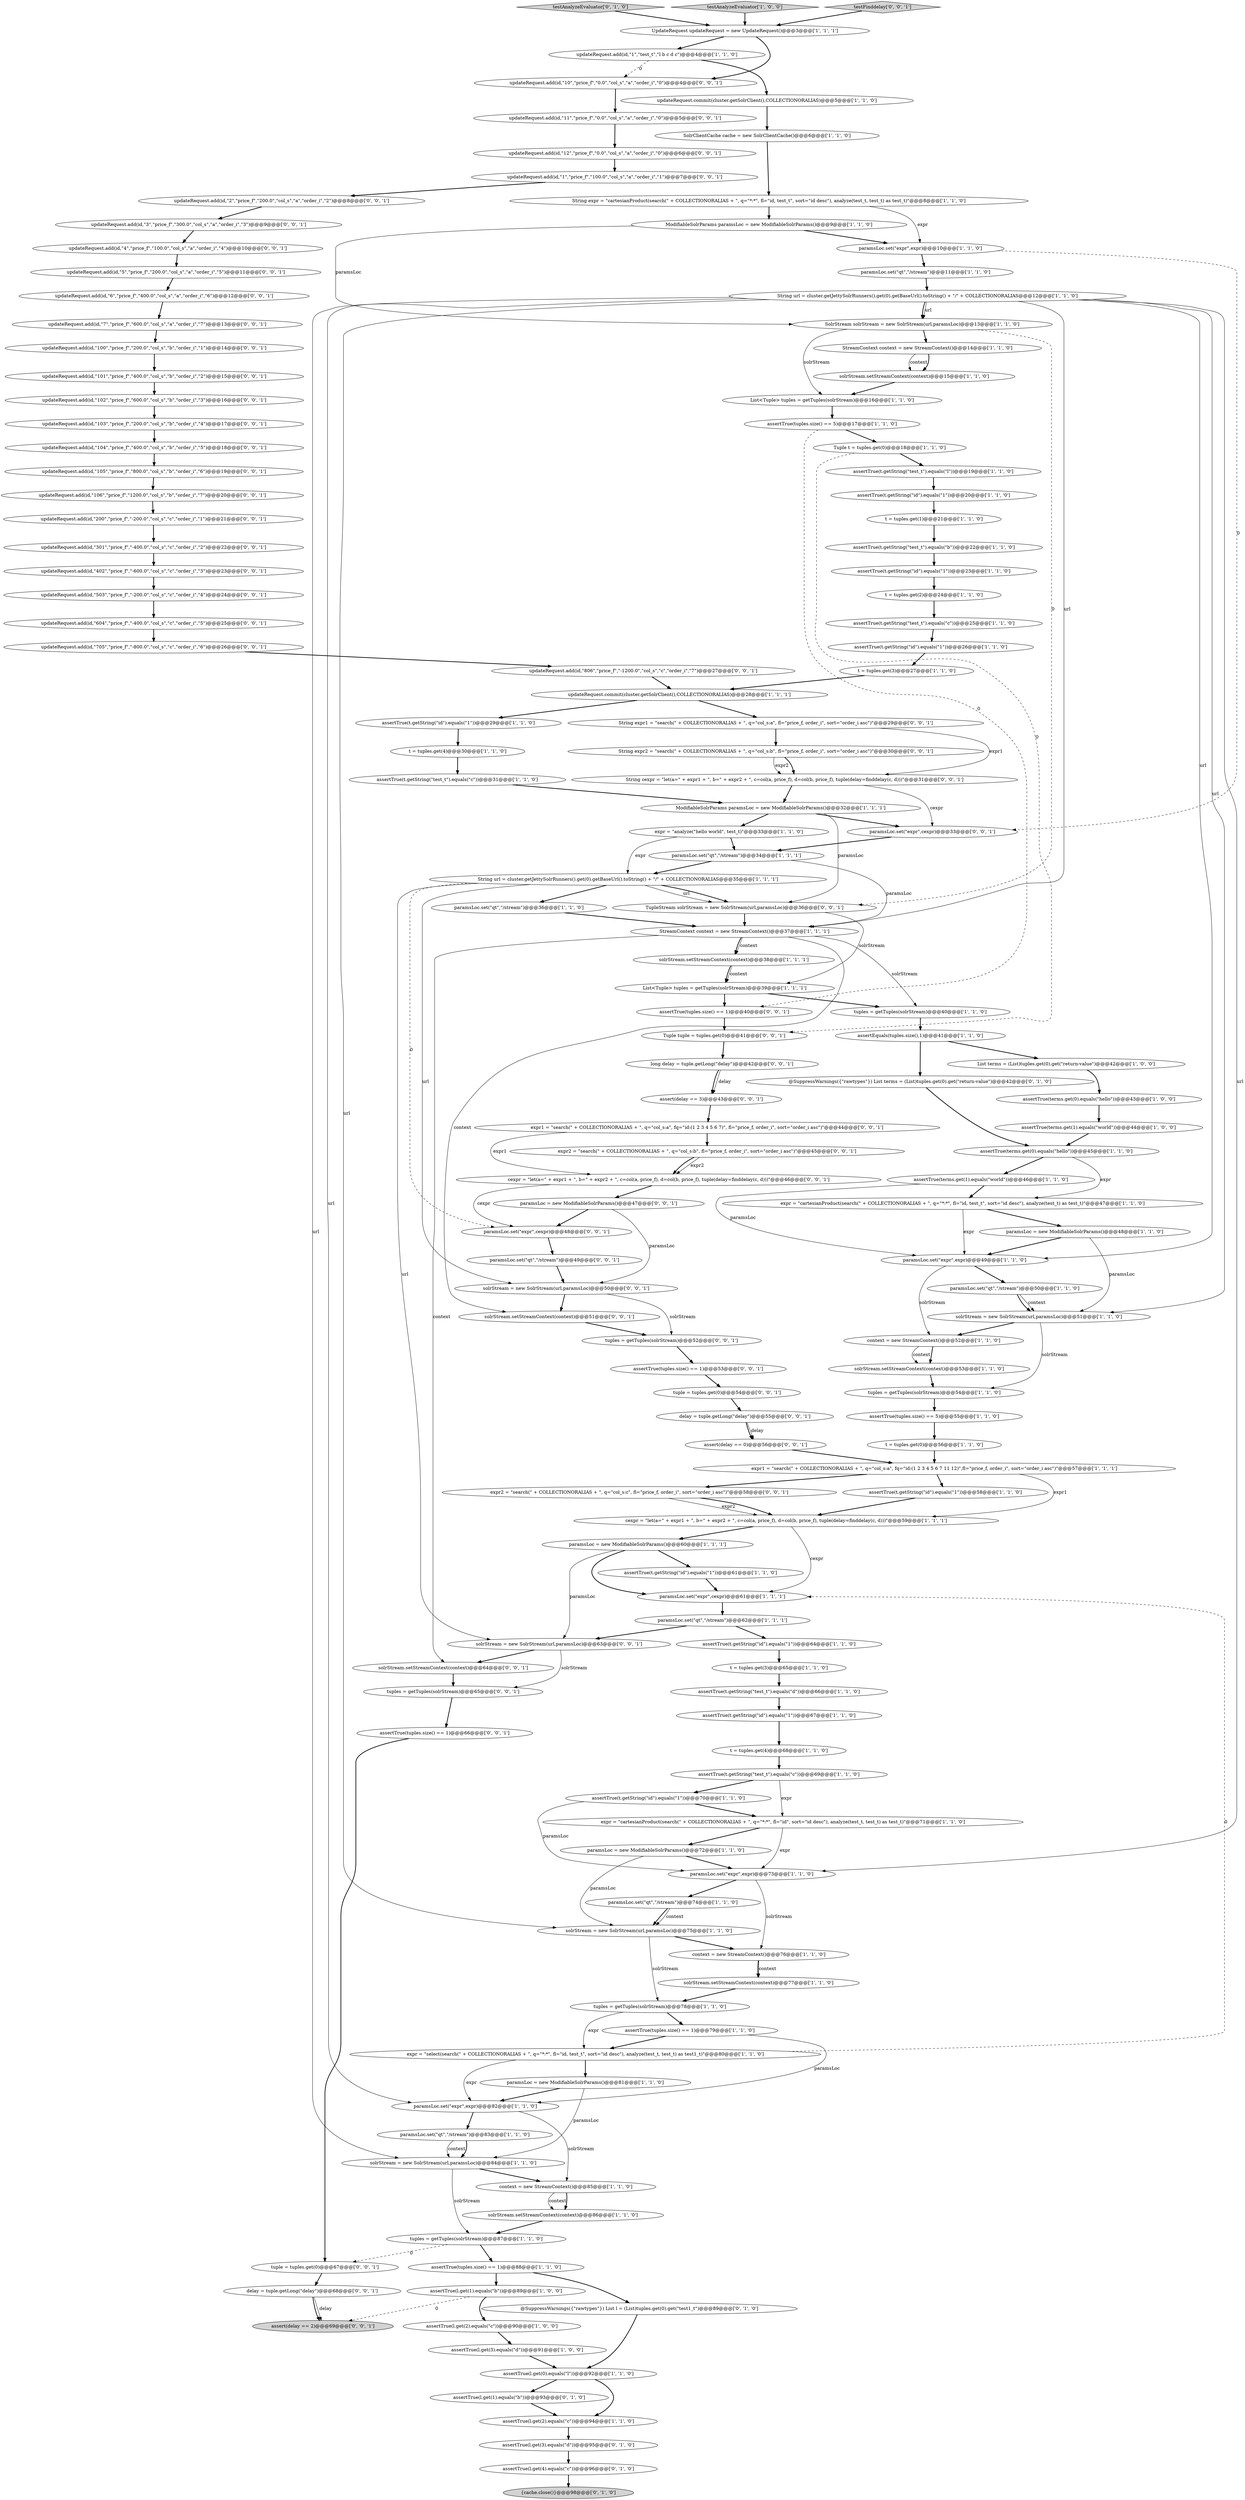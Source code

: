 digraph {
99 [style = filled, label = "updateRequest.add(id,\"301\",\"price_f\",\"-400.0\",\"col_s\",\"c\",\"order_i\",\"2\")@@@22@@@['0', '0', '1']", fillcolor = white, shape = ellipse image = "AAA0AAABBB3BBB"];
100 [style = filled, label = "tuples = getTuples(solrStream)@@@65@@@['0', '0', '1']", fillcolor = white, shape = ellipse image = "AAA0AAABBB3BBB"];
38 [style = filled, label = "ModifiableSolrParams paramsLoc = new ModifiableSolrParams()@@@32@@@['1', '1', '1']", fillcolor = white, shape = ellipse image = "AAA0AAABBB1BBB"];
118 [style = filled, label = "TupleStream solrStream = new SolrStream(url,paramsLoc)@@@36@@@['0', '0', '1']", fillcolor = white, shape = ellipse image = "AAA0AAABBB3BBB"];
147 [style = filled, label = "updateRequest.add(id,\"4\",\"price_f\",\"100.0\",\"col_s\",\"a\",\"order_i\",\"4\")@@@10@@@['0', '0', '1']", fillcolor = white, shape = ellipse image = "AAA0AAABBB3BBB"];
43 [style = filled, label = "solrStream = new SolrStream(url,paramsLoc)@@@75@@@['1', '1', '0']", fillcolor = white, shape = ellipse image = "AAA0AAABBB1BBB"];
102 [style = filled, label = "paramsLoc.set(\"qt\",\"/stream\")@@@49@@@['0', '0', '1']", fillcolor = white, shape = ellipse image = "AAA0AAABBB3BBB"];
149 [style = filled, label = "Tuple tuple = tuples.get(0)@@@41@@@['0', '0', '1']", fillcolor = white, shape = ellipse image = "AAA0AAABBB3BBB"];
88 [style = filled, label = "StreamContext context = new StreamContext()@@@14@@@['1', '1', '0']", fillcolor = white, shape = ellipse image = "AAA0AAABBB1BBB"];
54 [style = filled, label = "String url = cluster.getJettySolrRunners().get(0).getBaseUrl().toString() + \"/\" + COLLECTIONORALIAS@@@35@@@['1', '1', '1']", fillcolor = white, shape = ellipse image = "AAA0AAABBB1BBB"];
98 [style = filled, label = "assert(delay == 3)@@@43@@@['0', '0', '1']", fillcolor = white, shape = ellipse image = "AAA0AAABBB3BBB"];
130 [style = filled, label = "String expr1 = \"search(\" + COLLECTIONORALIAS + \", q=\"col_s:a\", fl=\"price_f, order_i\", sort=\"order_i asc\")\"@@@29@@@['0', '0', '1']", fillcolor = white, shape = ellipse image = "AAA0AAABBB3BBB"];
18 [style = filled, label = "paramsLoc = new ModifiableSolrParams()@@@48@@@['1', '1', '0']", fillcolor = white, shape = ellipse image = "AAA0AAABBB1BBB"];
45 [style = filled, label = "assertTrue(terms.get(0).equals(\"hello\"))@@@43@@@['1', '0', '0']", fillcolor = white, shape = ellipse image = "AAA0AAABBB1BBB"];
72 [style = filled, label = "paramsLoc.set(\"qt\",\"/stream\")@@@74@@@['1', '1', '0']", fillcolor = white, shape = ellipse image = "AAA0AAABBB1BBB"];
151 [style = filled, label = "paramsLoc.set(\"expr\",cexpr)@@@48@@@['0', '0', '1']", fillcolor = white, shape = ellipse image = "AAA0AAABBB3BBB"];
92 [style = filled, label = "assertTrue(l.get(1).equals(\"b\"))@@@93@@@['0', '1', '0']", fillcolor = white, shape = ellipse image = "AAA0AAABBB2BBB"];
63 [style = filled, label = "SolrStream solrStream = new SolrStream(url,paramsLoc)@@@13@@@['1', '1', '0']", fillcolor = white, shape = ellipse image = "AAA0AAABBB1BBB"];
48 [style = filled, label = "updateRequest.commit(cluster.getSolrClient(),COLLECTIONORALIAS)@@@5@@@['1', '1', '0']", fillcolor = white, shape = ellipse image = "AAA0AAABBB1BBB"];
90 [style = filled, label = "t = tuples.get(0)@@@56@@@['1', '1', '0']", fillcolor = white, shape = ellipse image = "AAA0AAABBB1BBB"];
32 [style = filled, label = "paramsLoc = new ModifiableSolrParams()@@@81@@@['1', '1', '0']", fillcolor = white, shape = ellipse image = "AAA0AAABBB1BBB"];
132 [style = filled, label = "assert(delay == 0)@@@56@@@['0', '0', '1']", fillcolor = white, shape = ellipse image = "AAA0AAABBB3BBB"];
96 [style = filled, label = "testAnalyzeEvaluator['0', '1', '0']", fillcolor = lightgray, shape = diamond image = "AAA0AAABBB2BBB"];
56 [style = filled, label = "paramsLoc = new ModifiableSolrParams()@@@72@@@['1', '1', '0']", fillcolor = white, shape = ellipse image = "AAA0AAABBB1BBB"];
128 [style = filled, label = "String expr2 = \"search(\" + COLLECTIONORALIAS + \", q=\"col_s:b\", fl=\"price_f, order_i\", sort=\"order_i asc\")\"@@@30@@@['0', '0', '1']", fillcolor = white, shape = ellipse image = "AAA0AAABBB3BBB"];
53 [style = filled, label = "assertTrue(t.getString(\"id\").equals(\"1\"))@@@61@@@['1', '1', '0']", fillcolor = white, shape = ellipse image = "AAA0AAABBB1BBB"];
52 [style = filled, label = "List terms = (List)tuples.get(0).get(\"return-value\")@@@42@@@['1', '0', '0']", fillcolor = white, shape = ellipse image = "AAA0AAABBB1BBB"];
104 [style = filled, label = "assert(delay == 2)@@@69@@@['0', '0', '1']", fillcolor = lightgray, shape = ellipse image = "AAA0AAABBB3BBB"];
21 [style = filled, label = "assertTrue(t.getString(\"test_t\").equals(\"c\"))@@@31@@@['1', '1', '0']", fillcolor = white, shape = ellipse image = "AAA0AAABBB1BBB"];
66 [style = filled, label = "assertTrue(l.get(2).equals(\"c\"))@@@90@@@['1', '0', '0']", fillcolor = white, shape = ellipse image = "AAA0AAABBB1BBB"];
77 [style = filled, label = "paramsLoc.set(\"expr\",expr)@@@49@@@['1', '1', '0']", fillcolor = white, shape = ellipse image = "AAA0AAABBB1BBB"];
122 [style = filled, label = "solrStream.setStreamContext(context)@@@64@@@['0', '0', '1']", fillcolor = white, shape = ellipse image = "AAA0AAABBB3BBB"];
105 [style = filled, label = "updateRequest.add(id,\"604\",\"price_f\",\"-400.0\",\"col_s\",\"c\",\"order_i\",\"5\")@@@25@@@['0', '0', '1']", fillcolor = white, shape = ellipse image = "AAA0AAABBB3BBB"];
26 [style = filled, label = "assertTrue(t.getString(\"id\").equals(\"1\"))@@@29@@@['1', '1', '0']", fillcolor = white, shape = ellipse image = "AAA0AAABBB1BBB"];
78 [style = filled, label = "paramsLoc = new ModifiableSolrParams()@@@60@@@['1', '1', '1']", fillcolor = white, shape = ellipse image = "AAA0AAABBB1BBB"];
101 [style = filled, label = "assertTrue(tuples.size() == 1)@@@40@@@['0', '0', '1']", fillcolor = white, shape = ellipse image = "AAA0AAABBB3BBB"];
109 [style = filled, label = "updateRequest.add(id,\"5\",\"price_f\",\"200.0\",\"col_s\",\"a\",\"order_i\",\"5\")@@@11@@@['0', '0', '1']", fillcolor = white, shape = ellipse image = "AAA0AAABBB3BBB"];
129 [style = filled, label = "cexpr = \"let(a=\" + expr1 + \", b=\" + expr2 + \", c=col(a, price_f), d=col(b, price_f), tuple(delay=finddelay(c, d)))\"@@@46@@@['0', '0', '1']", fillcolor = white, shape = ellipse image = "AAA0AAABBB3BBB"];
103 [style = filled, label = "updateRequest.add(id,\"7\",\"price_f\",\"600.0\",\"col_s\",\"a\",\"order_i\",\"7\")@@@13@@@['0', '0', '1']", fillcolor = white, shape = ellipse image = "AAA0AAABBB3BBB"];
59 [style = filled, label = "paramsLoc.set(\"expr\",expr)@@@82@@@['1', '1', '0']", fillcolor = white, shape = ellipse image = "AAA0AAABBB1BBB"];
139 [style = filled, label = "updateRequest.add(id,\"3\",\"price_f\",\"300.0\",\"col_s\",\"a\",\"order_i\",\"3\")@@@9@@@['0', '0', '1']", fillcolor = white, shape = ellipse image = "AAA0AAABBB3BBB"];
106 [style = filled, label = "updateRequest.add(id,\"104\",\"price_f\",\"400.0\",\"col_s\",\"b\",\"order_i\",\"5\")@@@18@@@['0', '0', '1']", fillcolor = white, shape = ellipse image = "AAA0AAABBB3BBB"];
145 [style = filled, label = "tuple = tuples.get(0)@@@54@@@['0', '0', '1']", fillcolor = white, shape = ellipse image = "AAA0AAABBB3BBB"];
79 [style = filled, label = "assertTrue(t.getString(\"id\").equals(\"1\"))@@@67@@@['1', '1', '0']", fillcolor = white, shape = ellipse image = "AAA0AAABBB1BBB"];
67 [style = filled, label = "testAnalyzeEvaluator['1', '0', '0']", fillcolor = lightgray, shape = diamond image = "AAA0AAABBB1BBB"];
119 [style = filled, label = "long delay = tuple.getLong(\"delay\")@@@42@@@['0', '0', '1']", fillcolor = white, shape = ellipse image = "AAA0AAABBB3BBB"];
97 [style = filled, label = "assertTrue(l.get(3).equals(\"d\"))@@@95@@@['0', '1', '0']", fillcolor = white, shape = ellipse image = "AAA0AAABBB2BBB"];
62 [style = filled, label = "t = tuples.get(4)@@@30@@@['1', '1', '0']", fillcolor = white, shape = ellipse image = "AAA0AAABBB1BBB"];
141 [style = filled, label = "updateRequest.add(id,\"105\",\"price_f\",\"800.0\",\"col_s\",\"b\",\"order_i\",\"6\")@@@19@@@['0', '0', '1']", fillcolor = white, shape = ellipse image = "AAA0AAABBB3BBB"];
125 [style = filled, label = "delay = tuple.getLong(\"delay\")@@@55@@@['0', '0', '1']", fillcolor = white, shape = ellipse image = "AAA0AAABBB3BBB"];
65 [style = filled, label = "solrStream.setStreamContext(context)@@@86@@@['1', '1', '0']", fillcolor = white, shape = ellipse image = "AAA0AAABBB1BBB"];
152 [style = filled, label = "updateRequest.add(id,\"102\",\"price_f\",\"600.0\",\"col_s\",\"b\",\"order_i\",\"3\")@@@16@@@['0', '0', '1']", fillcolor = white, shape = ellipse image = "AAA0AAABBB3BBB"];
64 [style = filled, label = "List<Tuple> tuples = getTuples(solrStream)@@@16@@@['1', '1', '0']", fillcolor = white, shape = ellipse image = "AAA0AAABBB1BBB"];
46 [style = filled, label = "SolrClientCache cache = new SolrClientCache()@@@6@@@['1', '1', '0']", fillcolor = white, shape = ellipse image = "AAA0AAABBB1BBB"];
12 [style = filled, label = "solrStream.setStreamContext(context)@@@53@@@['1', '1', '0']", fillcolor = white, shape = ellipse image = "AAA0AAABBB1BBB"];
126 [style = filled, label = "tuples = getTuples(solrStream)@@@52@@@['0', '0', '1']", fillcolor = white, shape = ellipse image = "AAA0AAABBB3BBB"];
1 [style = filled, label = "assertTrue(l.get(0).equals(\"l\"))@@@92@@@['1', '1', '0']", fillcolor = white, shape = ellipse image = "AAA0AAABBB1BBB"];
22 [style = filled, label = "assertTrue(t.getString(\"test_t\").equals(\"c\"))@@@69@@@['1', '1', '0']", fillcolor = white, shape = ellipse image = "AAA0AAABBB1BBB"];
24 [style = filled, label = "String url = cluster.getJettySolrRunners().get(0).getBaseUrl().toString() + \"/\" + COLLECTIONORALIAS@@@12@@@['1', '1', '0']", fillcolor = white, shape = ellipse image = "AAA0AAABBB1BBB"];
44 [style = filled, label = "assertTrue(t.getString(\"id\").equals(\"1\"))@@@23@@@['1', '1', '0']", fillcolor = white, shape = ellipse image = "AAA0AAABBB1BBB"];
142 [style = filled, label = "testFinddelay['0', '0', '1']", fillcolor = lightgray, shape = diamond image = "AAA0AAABBB3BBB"];
50 [style = filled, label = "assertTrue(tuples.size() == 5)@@@17@@@['1', '1', '0']", fillcolor = white, shape = ellipse image = "AAA0AAABBB1BBB"];
140 [style = filled, label = "updateRequest.add(id,\"503\",\"price_f\",\"-200.0\",\"col_s\",\"c\",\"order_i\",\"4\")@@@24@@@['0', '0', '1']", fillcolor = white, shape = ellipse image = "AAA0AAABBB3BBB"];
143 [style = filled, label = "String cexpr = \"let(a=\" + expr1 + \", b=\" + expr2 + \", c=col(a, price_f), d=col(b, price_f), tuple(delay=finddelay(c, d)))\"@@@31@@@['0', '0', '1']", fillcolor = white, shape = ellipse image = "AAA0AAABBB3BBB"];
27 [style = filled, label = "assertTrue(tuples.size() == 5)@@@55@@@['1', '1', '0']", fillcolor = white, shape = ellipse image = "AAA0AAABBB1BBB"];
127 [style = filled, label = "updateRequest.add(id,\"11\",\"price_f\",\"0.0\",\"col_s\",\"a\",\"order_i\",\"0\")@@@5@@@['0', '0', '1']", fillcolor = white, shape = ellipse image = "AAA0AAABBB3BBB"];
29 [style = filled, label = "tuples = getTuples(solrStream)@@@78@@@['1', '1', '0']", fillcolor = white, shape = ellipse image = "AAA0AAABBB1BBB"];
108 [style = filled, label = "updateRequest.add(id,\"100\",\"price_f\",\"200.0\",\"col_s\",\"b\",\"order_i\",\"1\")@@@14@@@['0', '0', '1']", fillcolor = white, shape = ellipse image = "AAA0AAABBB3BBB"];
37 [style = filled, label = "assertTrue(l.get(3).equals(\"d\"))@@@91@@@['1', '0', '0']", fillcolor = white, shape = ellipse image = "AAA0AAABBB1BBB"];
83 [style = filled, label = "context = new StreamContext()@@@76@@@['1', '1', '0']", fillcolor = white, shape = ellipse image = "AAA0AAABBB1BBB"];
3 [style = filled, label = "context = new StreamContext()@@@52@@@['1', '1', '0']", fillcolor = white, shape = ellipse image = "AAA0AAABBB1BBB"];
144 [style = filled, label = "solrStream = new SolrStream(url,paramsLoc)@@@63@@@['0', '0', '1']", fillcolor = white, shape = ellipse image = "AAA0AAABBB3BBB"];
124 [style = filled, label = "updateRequest.add(id,\"12\",\"price_f\",\"0.0\",\"col_s\",\"a\",\"order_i\",\"0\")@@@6@@@['0', '0', '1']", fillcolor = white, shape = ellipse image = "AAA0AAABBB3BBB"];
42 [style = filled, label = "expr1 = \"search(\" + COLLECTIONORALIAS + \", q=\"col_s:a\", fq=\"id:(1 2 3 4 5 6 7 11 12)\",fl=\"price_f, order_i\", sort=\"order_i asc\")\"@@@57@@@['1', '1', '1']", fillcolor = white, shape = ellipse image = "AAA0AAABBB1BBB"];
19 [style = filled, label = "solrStream = new SolrStream(url,paramsLoc)@@@84@@@['1', '1', '0']", fillcolor = white, shape = ellipse image = "AAA0AAABBB1BBB"];
49 [style = filled, label = "assertTrue(t.getString(\"test_t\").equals(\"b\"))@@@22@@@['1', '1', '0']", fillcolor = white, shape = ellipse image = "AAA0AAABBB1BBB"];
117 [style = filled, label = "updateRequest.add(id,\"10\",\"price_f\",\"0.0\",\"col_s\",\"a\",\"order_i\",\"0\")@@@4@@@['0', '0', '1']", fillcolor = white, shape = ellipse image = "AAA0AAABBB3BBB"];
47 [style = filled, label = "expr = \"cartesianProduct(search(\" + COLLECTIONORALIAS + \", q=\"*:*\", fl=\"id, test_t\", sort=\"id desc\"), analyze(test_t) as test_t)\"@@@47@@@['1', '1', '0']", fillcolor = white, shape = ellipse image = "AAA0AAABBB1BBB"];
69 [style = filled, label = "solrStream.setStreamContext(context)@@@77@@@['1', '1', '0']", fillcolor = white, shape = ellipse image = "AAA0AAABBB1BBB"];
60 [style = filled, label = "List<Tuple> tuples = getTuples(solrStream)@@@39@@@['1', '1', '1']", fillcolor = white, shape = ellipse image = "AAA0AAABBB1BBB"];
112 [style = filled, label = "updateRequest.add(id,\"1\",\"price_f\",\"100.0\",\"col_s\",\"a\",\"order_i\",\"1\")@@@7@@@['0', '0', '1']", fillcolor = white, shape = ellipse image = "AAA0AAABBB3BBB"];
116 [style = filled, label = "tuple = tuples.get(0)@@@67@@@['0', '0', '1']", fillcolor = white, shape = ellipse image = "AAA0AAABBB3BBB"];
20 [style = filled, label = "paramsLoc.set(\"qt\",\"/stream\")@@@36@@@['1', '1', '0']", fillcolor = white, shape = ellipse image = "AAA0AAABBB1BBB"];
2 [style = filled, label = "t = tuples.get(3)@@@27@@@['1', '1', '0']", fillcolor = white, shape = ellipse image = "AAA0AAABBB1BBB"];
148 [style = filled, label = "delay = tuple.getLong(\"delay\")@@@68@@@['0', '0', '1']", fillcolor = white, shape = ellipse image = "AAA0AAABBB3BBB"];
13 [style = filled, label = "expr = \"select(search(\" + COLLECTIONORALIAS + \", q=\"*:*\", fl=\"id, test_t\", sort=\"id desc\"), analyze(test_t, test_t) as test1_t)\"@@@80@@@['1', '1', '0']", fillcolor = white, shape = ellipse image = "AAA0AAABBB1BBB"];
135 [style = filled, label = "updateRequest.add(id,\"200\",\"price_f\",\"-200.0\",\"col_s\",\"c\",\"order_i\",\"1\")@@@21@@@['0', '0', '1']", fillcolor = white, shape = ellipse image = "AAA0AAABBB3BBB"];
34 [style = filled, label = "ModifiableSolrParams paramsLoc = new ModifiableSolrParams()@@@9@@@['1', '1', '0']", fillcolor = white, shape = ellipse image = "AAA0AAABBB1BBB"];
73 [style = filled, label = "expr = \"analyze(\"hello world\", test_t)\"@@@33@@@['1', '1', '0']", fillcolor = white, shape = ellipse image = "AAA0AAABBB1BBB"];
136 [style = filled, label = "expr2 = \"search(\" + COLLECTIONORALIAS + \", q=\"col_s:c\", fl=\"price_f, order_i\", sort=\"order_i asc\")\"@@@58@@@['0', '0', '1']", fillcolor = white, shape = ellipse image = "AAA0AAABBB3BBB"];
95 [style = filled, label = "@SuppressWarnings({\"rawtypes\"}) List terms = (List)tuples.get(0).get(\"return-value\")@@@42@@@['0', '1', '0']", fillcolor = white, shape = ellipse image = "AAA0AAABBB2BBB"];
89 [style = filled, label = "assertTrue(t.getString(\"id\").equals(\"1\"))@@@26@@@['1', '1', '0']", fillcolor = white, shape = ellipse image = "AAA0AAABBB1BBB"];
110 [style = filled, label = "updateRequest.add(id,\"101\",\"price_f\",\"400.0\",\"col_s\",\"b\",\"order_i\",\"2\")@@@15@@@['0', '0', '1']", fillcolor = white, shape = ellipse image = "AAA0AAABBB3BBB"];
7 [style = filled, label = "assertTrue(tuples.size() == 1)@@@79@@@['1', '1', '0']", fillcolor = white, shape = ellipse image = "AAA0AAABBB1BBB"];
36 [style = filled, label = "assertTrue(t.getString(\"test_t\").equals(\"d\"))@@@66@@@['1', '1', '0']", fillcolor = white, shape = ellipse image = "AAA0AAABBB1BBB"];
6 [style = filled, label = "assertTrue(terms.get(0).equals(\"hello\"))@@@45@@@['1', '1', '0']", fillcolor = white, shape = ellipse image = "AAA0AAABBB1BBB"];
150 [style = filled, label = "expr1 = \"search(\" + COLLECTIONORALIAS + \", q=\"col_s:a\", fq=\"id:(1 2 3 4 5 6 7)\", fl=\"price_f, order_i\", sort=\"order_i asc\")\"@@@44@@@['0', '0', '1']", fillcolor = white, shape = ellipse image = "AAA0AAABBB3BBB"];
138 [style = filled, label = "assertTrue(tuples.size() == 1)@@@66@@@['0', '0', '1']", fillcolor = white, shape = ellipse image = "AAA0AAABBB3BBB"];
120 [style = filled, label = "updateRequest.add(id,\"705\",\"price_f\",\"-800.0\",\"col_s\",\"c\",\"order_i\",\"6\")@@@26@@@['0', '0', '1']", fillcolor = white, shape = ellipse image = "AAA0AAABBB3BBB"];
39 [style = filled, label = "tuples = getTuples(solrStream)@@@40@@@['1', '1', '0']", fillcolor = white, shape = ellipse image = "AAA0AAABBB1BBB"];
134 [style = filled, label = "expr2 = \"search(\" + COLLECTIONORALIAS + \", q=\"col_s:b\", fl=\"price_f, order_i\", sort=\"order_i asc\")\"@@@45@@@['0', '0', '1']", fillcolor = white, shape = ellipse image = "AAA0AAABBB3BBB"];
84 [style = filled, label = "assertTrue(tuples.size() == 1)@@@88@@@['1', '1', '0']", fillcolor = white, shape = ellipse image = "AAA0AAABBB1BBB"];
146 [style = filled, label = "updateRequest.add(id,\"402\",\"price_f\",\"-600.0\",\"col_s\",\"c\",\"order_i\",\"3\")@@@23@@@['0', '0', '1']", fillcolor = white, shape = ellipse image = "AAA0AAABBB3BBB"];
15 [style = filled, label = "assertTrue(t.getString(\"id\").equals(\"1\"))@@@70@@@['1', '1', '0']", fillcolor = white, shape = ellipse image = "AAA0AAABBB1BBB"];
137 [style = filled, label = "paramsLoc.set(\"expr\",cexpr)@@@33@@@['0', '0', '1']", fillcolor = white, shape = ellipse image = "AAA0AAABBB3BBB"];
58 [style = filled, label = "context = new StreamContext()@@@85@@@['1', '1', '0']", fillcolor = white, shape = ellipse image = "AAA0AAABBB1BBB"];
70 [style = filled, label = "assertTrue(terms.get(1).equals(\"world\"))@@@46@@@['1', '1', '0']", fillcolor = white, shape = ellipse image = "AAA0AAABBB1BBB"];
9 [style = filled, label = "paramsLoc.set(\"qt\",\"/stream\")@@@83@@@['1', '1', '0']", fillcolor = white, shape = ellipse image = "AAA0AAABBB1BBB"];
75 [style = filled, label = "assertTrue(t.getString(\"id\").equals(\"1\"))@@@58@@@['1', '1', '0']", fillcolor = white, shape = ellipse image = "AAA0AAABBB1BBB"];
94 [style = filled, label = "{cache.close()}@@@98@@@['0', '1', '0']", fillcolor = lightgray, shape = ellipse image = "AAA0AAABBB2BBB"];
111 [style = filled, label = "assertTrue(tuples.size() == 1)@@@53@@@['0', '0', '1']", fillcolor = white, shape = ellipse image = "AAA0AAABBB3BBB"];
68 [style = filled, label = "paramsLoc.set(\"qt\",\"/stream\")@@@50@@@['1', '1', '0']", fillcolor = white, shape = ellipse image = "AAA0AAABBB1BBB"];
4 [style = filled, label = "assertTrue(l.get(1).equals(\"b\"))@@@89@@@['1', '0', '0']", fillcolor = white, shape = ellipse image = "AAA0AAABBB1BBB"];
87 [style = filled, label = "assertTrue(t.getString(\"id\").equals(\"1\"))@@@64@@@['1', '1', '0']", fillcolor = white, shape = ellipse image = "AAA0AAABBB1BBB"];
33 [style = filled, label = "assertTrue(l.get(2).equals(\"c\"))@@@94@@@['1', '1', '0']", fillcolor = white, shape = ellipse image = "AAA0AAABBB1BBB"];
80 [style = filled, label = "StreamContext context = new StreamContext()@@@37@@@['1', '1', '1']", fillcolor = white, shape = ellipse image = "AAA0AAABBB1BBB"];
121 [style = filled, label = "updateRequest.add(id,\"806\",\"price_f\",\"-1200.0\",\"col_s\",\"c\",\"order_i\",\"7\")@@@27@@@['0', '0', '1']", fillcolor = white, shape = ellipse image = "AAA0AAABBB3BBB"];
23 [style = filled, label = "paramsLoc.set(\"expr\",expr)@@@10@@@['1', '1', '0']", fillcolor = white, shape = ellipse image = "AAA0AAABBB1BBB"];
35 [style = filled, label = "Tuple t = tuples.get(0)@@@18@@@['1', '1', '0']", fillcolor = white, shape = ellipse image = "AAA0AAABBB1BBB"];
107 [style = filled, label = "updateRequest.add(id,\"6\",\"price_f\",\"400.0\",\"col_s\",\"a\",\"order_i\",\"6\")@@@12@@@['0', '0', '1']", fillcolor = white, shape = ellipse image = "AAA0AAABBB3BBB"];
93 [style = filled, label = "assertTrue(l.get(4).equals(\"c\"))@@@96@@@['0', '1', '0']", fillcolor = white, shape = ellipse image = "AAA0AAABBB2BBB"];
10 [style = filled, label = "updateRequest.add(id,\"1\",\"test_t\",\"l b c d c\")@@@4@@@['1', '1', '0']", fillcolor = white, shape = ellipse image = "AAA0AAABBB1BBB"];
41 [style = filled, label = "paramsLoc.set(\"expr\",cexpr)@@@61@@@['1', '1', '1']", fillcolor = white, shape = ellipse image = "AAA0AAABBB1BBB"];
115 [style = filled, label = "solrStream = new SolrStream(url,paramsLoc)@@@50@@@['0', '0', '1']", fillcolor = white, shape = ellipse image = "AAA0AAABBB3BBB"];
8 [style = filled, label = "tuples = getTuples(solrStream)@@@87@@@['1', '1', '0']", fillcolor = white, shape = ellipse image = "AAA0AAABBB1BBB"];
74 [style = filled, label = "solrStream.setStreamContext(context)@@@38@@@['1', '1', '1']", fillcolor = white, shape = ellipse image = "AAA0AAABBB1BBB"];
61 [style = filled, label = "assertTrue(t.getString(\"id\").equals(\"1\"))@@@20@@@['1', '1', '0']", fillcolor = white, shape = ellipse image = "AAA0AAABBB1BBB"];
86 [style = filled, label = "tuples = getTuples(solrStream)@@@54@@@['1', '1', '0']", fillcolor = white, shape = ellipse image = "AAA0AAABBB1BBB"];
76 [style = filled, label = "updateRequest.commit(cluster.getSolrClient(),COLLECTIONORALIAS)@@@28@@@['1', '1', '1']", fillcolor = white, shape = ellipse image = "AAA0AAABBB1BBB"];
82 [style = filled, label = "assertTrue(t.getString(\"test_t\").equals(\"l\"))@@@19@@@['1', '1', '0']", fillcolor = white, shape = ellipse image = "AAA0AAABBB1BBB"];
11 [style = filled, label = "String expr = \"cartesianProduct(search(\" + COLLECTIONORALIAS + \", q=\"*:*\", fl=\"id, test_t\", sort=\"id desc\"), analyze(test_t, test_t) as test_t)\"@@@8@@@['1', '1', '0']", fillcolor = white, shape = ellipse image = "AAA0AAABBB1BBB"];
17 [style = filled, label = "paramsLoc.set(\"qt\",\"/stream\")@@@11@@@['1', '1', '0']", fillcolor = white, shape = ellipse image = "AAA0AAABBB1BBB"];
133 [style = filled, label = "solrStream.setStreamContext(context)@@@51@@@['0', '0', '1']", fillcolor = white, shape = ellipse image = "AAA0AAABBB3BBB"];
91 [style = filled, label = "@SuppressWarnings({\"rawtypes\"}) List l = (List)tuples.get(0).get(\"test1_t\")@@@89@@@['0', '1', '0']", fillcolor = white, shape = ellipse image = "AAA0AAABBB2BBB"];
57 [style = filled, label = "solrStream.setStreamContext(context)@@@15@@@['1', '1', '0']", fillcolor = white, shape = ellipse image = "AAA0AAABBB1BBB"];
55 [style = filled, label = "assertEquals(tuples.size(),1)@@@41@@@['1', '1', '0']", fillcolor = white, shape = ellipse image = "AAA0AAABBB1BBB"];
28 [style = filled, label = "cexpr = \"let(a=\" + expr1 + \", b=\" + expr2 + \", c=col(a, price_f), d=col(b, price_f), tuple(delay=finddelay(c, d)))\"@@@59@@@['1', '1', '1']", fillcolor = white, shape = ellipse image = "AAA0AAABBB1BBB"];
131 [style = filled, label = "updateRequest.add(id,\"103\",\"price_f\",\"200.0\",\"col_s\",\"b\",\"order_i\",\"4\")@@@17@@@['0', '0', '1']", fillcolor = white, shape = ellipse image = "AAA0AAABBB3BBB"];
40 [style = filled, label = "paramsLoc.set(\"qt\",\"/stream\")@@@34@@@['1', '1', '1']", fillcolor = white, shape = ellipse image = "AAA0AAABBB1BBB"];
31 [style = filled, label = "t = tuples.get(3)@@@65@@@['1', '1', '0']", fillcolor = white, shape = ellipse image = "AAA0AAABBB1BBB"];
85 [style = filled, label = "paramsLoc.set(\"qt\",\"/stream\")@@@62@@@['1', '1', '1']", fillcolor = white, shape = ellipse image = "AAA0AAABBB1BBB"];
0 [style = filled, label = "t = tuples.get(2)@@@24@@@['1', '1', '0']", fillcolor = white, shape = ellipse image = "AAA0AAABBB1BBB"];
30 [style = filled, label = "expr = \"cartesianProduct(search(\" + COLLECTIONORALIAS + \", q=\"*:*\", fl=\"id\", sort=\"id desc\"), analyze(test_t, test_t) as test_t)\"@@@71@@@['1', '1', '0']", fillcolor = white, shape = ellipse image = "AAA0AAABBB1BBB"];
25 [style = filled, label = "t = tuples.get(1)@@@21@@@['1', '1', '0']", fillcolor = white, shape = ellipse image = "AAA0AAABBB1BBB"];
14 [style = filled, label = "solrStream = new SolrStream(url,paramsLoc)@@@51@@@['1', '1', '0']", fillcolor = white, shape = ellipse image = "AAA0AAABBB1BBB"];
81 [style = filled, label = "assertTrue(terms.get(1).equals(\"world\"))@@@44@@@['1', '0', '0']", fillcolor = white, shape = ellipse image = "AAA0AAABBB1BBB"];
5 [style = filled, label = "UpdateRequest updateRequest = new UpdateRequest()@@@3@@@['1', '1', '1']", fillcolor = white, shape = ellipse image = "AAA0AAABBB1BBB"];
51 [style = filled, label = "assertTrue(t.getString(\"test_t\").equals(\"c\"))@@@25@@@['1', '1', '0']", fillcolor = white, shape = ellipse image = "AAA0AAABBB1BBB"];
71 [style = filled, label = "paramsLoc.set(\"expr\",expr)@@@73@@@['1', '1', '0']", fillcolor = white, shape = ellipse image = "AAA0AAABBB1BBB"];
114 [style = filled, label = "updateRequest.add(id,\"2\",\"price_f\",\"200.0\",\"col_s\",\"a\",\"order_i\",\"2\")@@@8@@@['0', '0', '1']", fillcolor = white, shape = ellipse image = "AAA0AAABBB3BBB"];
113 [style = filled, label = "updateRequest.add(id,\"106\",\"price_f\",\"1200.0\",\"col_s\",\"b\",\"order_i\",\"7\")@@@20@@@['0', '0', '1']", fillcolor = white, shape = ellipse image = "AAA0AAABBB3BBB"];
16 [style = filled, label = "t = tuples.get(4)@@@68@@@['1', '1', '0']", fillcolor = white, shape = ellipse image = "AAA0AAABBB1BBB"];
123 [style = filled, label = "paramsLoc = new ModifiableSolrParams()@@@47@@@['0', '0', '1']", fillcolor = white, shape = ellipse image = "AAA0AAABBB3BBB"];
11->34 [style = bold, label=""];
121->76 [style = bold, label=""];
59->58 [style = solid, label="solrStream"];
144->100 [style = solid, label="solrStream"];
101->149 [style = bold, label=""];
7->59 [style = solid, label="paramsLoc"];
125->132 [style = solid, label="delay"];
86->27 [style = bold, label=""];
14->3 [style = bold, label=""];
13->59 [style = solid, label="expr"];
58->65 [style = solid, label="context"];
139->147 [style = bold, label=""];
130->128 [style = bold, label=""];
127->124 [style = bold, label=""];
70->47 [style = bold, label=""];
129->123 [style = bold, label=""];
34->23 [style = bold, label=""];
135->99 [style = bold, label=""];
24->71 [style = solid, label="url"];
23->137 [style = dashed, label="0"];
118->80 [style = bold, label=""];
52->45 [style = bold, label=""];
130->143 [style = solid, label="expr1"];
19->58 [style = bold, label=""];
147->109 [style = bold, label=""];
1->33 [style = bold, label=""];
128->143 [style = bold, label=""];
7->13 [style = bold, label=""];
62->21 [style = bold, label=""];
61->25 [style = bold, label=""];
103->108 [style = bold, label=""];
54->115 [style = solid, label="url"];
25->49 [style = bold, label=""];
42->75 [style = bold, label=""];
24->77 [style = solid, label="url"];
1->92 [style = bold, label=""];
38->73 [style = bold, label=""];
33->97 [style = bold, label=""];
9->19 [style = solid, label="context"];
54->118 [style = solid, label="url"];
10->117 [style = dashed, label="0"];
19->8 [style = solid, label="solrStream"];
89->2 [style = bold, label=""];
142->5 [style = bold, label=""];
31->36 [style = bold, label=""];
110->152 [style = bold, label=""];
28->41 [style = solid, label="cexpr"];
124->112 [style = bold, label=""];
64->50 [style = bold, label=""];
54->20 [style = bold, label=""];
59->9 [style = bold, label=""];
8->84 [style = bold, label=""];
24->43 [style = solid, label="url"];
50->101 [style = dashed, label="0"];
12->86 [style = bold, label=""];
74->60 [style = bold, label=""];
137->40 [style = bold, label=""];
60->39 [style = bold, label=""];
34->63 [style = solid, label="paramsLoc"];
32->59 [style = bold, label=""];
119->98 [style = solid, label="delay"];
32->19 [style = solid, label="paramsLoc"];
80->39 [style = solid, label="solrStream"];
115->133 [style = bold, label=""];
78->41 [style = bold, label=""];
115->126 [style = solid, label="solrStream"];
91->1 [style = bold, label=""];
108->110 [style = bold, label=""];
138->116 [style = bold, label=""];
54->118 [style = bold, label=""];
15->71 [style = solid, label="paramsLoc"];
18->14 [style = solid, label="paramsLoc"];
28->78 [style = bold, label=""];
69->29 [style = bold, label=""];
134->129 [style = solid, label="expr2"];
134->129 [style = bold, label=""];
13->41 [style = dashed, label="0"];
84->91 [style = bold, label=""];
131->106 [style = bold, label=""];
54->151 [style = dashed, label="0"];
38->137 [style = bold, label=""];
125->132 [style = bold, label=""];
67->5 [style = bold, label=""];
26->62 [style = bold, label=""];
76->26 [style = bold, label=""];
123->115 [style = solid, label="paramsLoc"];
136->28 [style = solid, label="expr2"];
92->33 [style = bold, label=""];
56->43 [style = solid, label="paramsLoc"];
58->65 [style = bold, label=""];
112->114 [style = bold, label=""];
27->90 [style = bold, label=""];
106->141 [style = bold, label=""];
143->38 [style = bold, label=""];
72->43 [style = bold, label=""];
8->116 [style = dashed, label="0"];
145->125 [style = bold, label=""];
10->48 [style = bold, label=""];
30->71 [style = solid, label="expr"];
17->24 [style = bold, label=""];
122->100 [style = bold, label=""];
50->35 [style = bold, label=""];
100->138 [style = bold, label=""];
71->72 [style = bold, label=""];
41->85 [style = bold, label=""];
29->7 [style = bold, label=""];
80->74 [style = solid, label="context"];
49->44 [style = bold, label=""];
40->80 [style = solid, label="paramsLoc"];
35->82 [style = bold, label=""];
55->52 [style = bold, label=""];
3->12 [style = solid, label="context"];
63->88 [style = bold, label=""];
66->37 [style = bold, label=""];
70->77 [style = solid, label="paramsLoc"];
80->122 [style = solid, label="context"];
57->64 [style = bold, label=""];
30->56 [style = bold, label=""];
72->43 [style = solid, label="context"];
96->5 [style = bold, label=""];
76->130 [style = bold, label=""];
71->83 [style = solid, label="solrStream"];
9->19 [style = bold, label=""];
15->30 [style = bold, label=""];
68->14 [style = solid, label="context"];
42->28 [style = solid, label="expr1"];
24->59 [style = solid, label="url"];
4->104 [style = dashed, label="0"];
24->19 [style = solid, label="url"];
36->79 [style = bold, label=""];
18->77 [style = bold, label=""];
107->103 [style = bold, label=""];
11->23 [style = solid, label="expr"];
56->71 [style = bold, label=""];
20->80 [style = bold, label=""];
88->57 [style = solid, label="context"];
16->22 [style = bold, label=""];
44->0 [style = bold, label=""];
46->11 [style = bold, label=""];
51->89 [style = bold, label=""];
14->86 [style = solid, label="solrStream"];
63->118 [style = dashed, label="0"];
29->13 [style = solid, label="expr"];
102->115 [style = bold, label=""];
132->42 [style = bold, label=""];
109->107 [style = bold, label=""];
63->64 [style = solid, label="solrStream"];
141->113 [style = bold, label=""];
126->111 [style = bold, label=""];
146->140 [style = bold, label=""];
149->119 [style = bold, label=""];
82->61 [style = bold, label=""];
75->28 [style = bold, label=""];
84->4 [style = bold, label=""];
65->8 [style = bold, label=""];
150->134 [style = bold, label=""];
43->83 [style = bold, label=""];
74->60 [style = solid, label="context"];
85->144 [style = bold, label=""];
3->12 [style = bold, label=""];
47->77 [style = solid, label="expr"];
128->143 [style = solid, label="expr2"];
116->148 [style = bold, label=""];
38->118 [style = solid, label="paramsLoc"];
21->38 [style = bold, label=""];
87->31 [style = bold, label=""];
93->94 [style = bold, label=""];
39->55 [style = bold, label=""];
99->146 [style = bold, label=""];
37->1 [style = bold, label=""];
53->41 [style = bold, label=""];
88->57 [style = bold, label=""];
23->17 [style = bold, label=""];
98->150 [style = bold, label=""];
45->81 [style = bold, label=""];
4->66 [style = bold, label=""];
123->151 [style = bold, label=""];
73->54 [style = solid, label="expr"];
150->129 [style = solid, label="expr1"];
42->136 [style = bold, label=""];
40->54 [style = bold, label=""];
148->104 [style = solid, label="delay"];
140->105 [style = bold, label=""];
47->18 [style = bold, label=""];
73->40 [style = bold, label=""];
81->6 [style = bold, label=""];
68->14 [style = bold, label=""];
0->51 [style = bold, label=""];
119->98 [style = bold, label=""];
133->126 [style = bold, label=""];
111->145 [style = bold, label=""];
129->151 [style = solid, label="cexpr"];
148->104 [style = bold, label=""];
78->53 [style = bold, label=""];
90->42 [style = bold, label=""];
143->137 [style = solid, label="cexpr"];
55->95 [style = bold, label=""];
24->63 [style = solid, label="url"];
35->149 [style = dashed, label="0"];
22->30 [style = solid, label="expr"];
85->87 [style = bold, label=""];
78->144 [style = solid, label="paramsLoc"];
152->131 [style = bold, label=""];
24->14 [style = solid, label="url"];
5->117 [style = bold, label=""];
114->139 [style = bold, label=""];
105->120 [style = bold, label=""];
2->76 [style = bold, label=""];
22->15 [style = bold, label=""];
6->70 [style = bold, label=""];
5->10 [style = bold, label=""];
80->74 [style = bold, label=""];
144->122 [style = bold, label=""];
24->63 [style = bold, label=""];
60->101 [style = bold, label=""];
77->3 [style = solid, label="solrStream"];
97->93 [style = bold, label=""];
43->29 [style = solid, label="solrStream"];
83->69 [style = bold, label=""];
54->144 [style = solid, label="url"];
118->60 [style = solid, label="solrStream"];
120->121 [style = bold, label=""];
83->69 [style = solid, label="context"];
79->16 [style = bold, label=""];
48->46 [style = bold, label=""];
95->6 [style = bold, label=""];
80->133 [style = solid, label="context"];
6->47 [style = solid, label="expr"];
136->28 [style = bold, label=""];
13->32 [style = bold, label=""];
24->80 [style = solid, label="url"];
151->102 [style = bold, label=""];
117->127 [style = bold, label=""];
77->68 [style = bold, label=""];
113->135 [style = bold, label=""];
}
